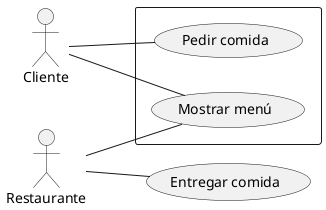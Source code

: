 @startuml
left to right direction
actor :Cliente:
actor :Restaurante:
rectangle {
    usecase "Mostrar menú" as menu
    usecase "Pedir comida" as pedido
}
usecase "Entregar comida" as entrega
:Cliente: -- menu
:Cliente: -- pedido
:Restaurante: -- menu
:Restaurante: -- entrega
@enduml
